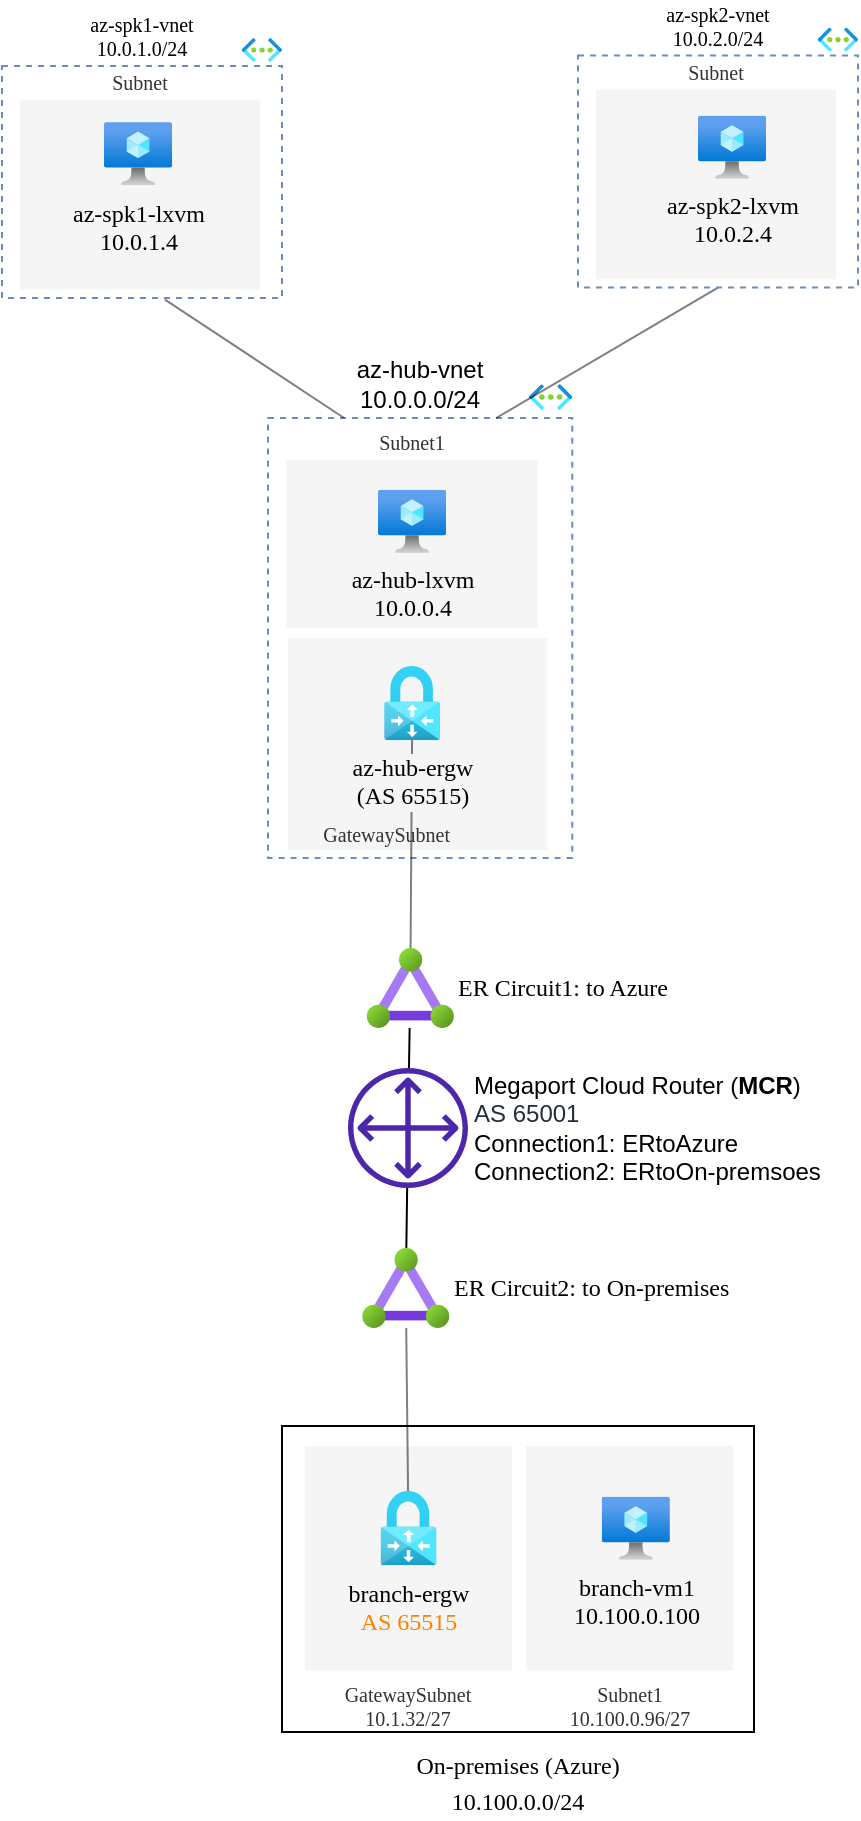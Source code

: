 <mxfile>
    <diagram id="YnsuH4LNzArkPRJicwyz" name="Page-1">
        <mxGraphModel dx="1173" dy="659" grid="0" gridSize="10" guides="1" tooltips="1" connect="1" arrows="1" fold="1" page="1" pageScale="1" pageWidth="850" pageHeight="1100" background="#FFFFFF" math="0" shadow="0">
            <root>
                <mxCell id="0"/>
                <mxCell id="1" parent="0"/>
                <mxCell id="2" value="&lt;font style=&quot;font-size: 12px;&quot;&gt;On-premises (Azure)&lt;br style=&quot;&quot;&gt;10.100.0.0/24&lt;br&gt;&lt;/font&gt;" style="whiteSpace=wrap;html=1;labelBackgroundColor=none;fontFamily=Verdana;fontSize=15;labelPosition=center;verticalLabelPosition=bottom;align=center;verticalAlign=top;" vertex="1" parent="1">
                    <mxGeometry x="313" y="720" width="236" height="153" as="geometry"/>
                </mxCell>
                <mxCell id="3" value="GatewaySubnet&lt;br&gt;10.1.32/27" style="whiteSpace=wrap;html=1;labelBackgroundColor=none;fontFamily=Verdana;fillColor=#f5f5f5;fontColor=#333333;strokeColor=none;fontSize=10;labelPosition=center;verticalLabelPosition=bottom;align=center;verticalAlign=top;" vertex="1" parent="1">
                    <mxGeometry x="324.4" y="730" width="103.69" height="112.19" as="geometry"/>
                </mxCell>
                <mxCell id="4" value="" style="group;fillColor=default;labelPosition=center;verticalLabelPosition=top;align=center;verticalAlign=bottom;container=0;" vertex="1" connectable="0" parent="1">
                    <mxGeometry x="300.55" y="201" width="155" height="250" as="geometry"/>
                </mxCell>
                <mxCell id="5" value="az-hub-vnet&lt;br&gt;10.0.0.0/24" style="whiteSpace=wrap;html=1;fillColor=none;strokeColor=#6c8ebf;dashed=1;labelPosition=center;verticalLabelPosition=top;align=center;verticalAlign=bottom;" vertex="1" parent="1">
                    <mxGeometry x="306" y="216" width="152.14" height="220" as="geometry"/>
                </mxCell>
                <mxCell id="6" value="" style="aspect=fixed;html=1;points=[];align=center;image;fontSize=12;image=img/lib/azure2/networking/Virtual_Networks.svg;dashed=1;" vertex="1" parent="1">
                    <mxGeometry x="436.499" y="199.08" width="21.641" height="12.92" as="geometry"/>
                </mxCell>
                <mxCell id="7" value="GatewaySubnet" style="whiteSpace=wrap;html=1;labelBackgroundColor=none;fontFamily=Verdana;fillColor=#f5f5f5;fontColor=#333333;strokeColor=none;fontSize=10;labelPosition=left;verticalLabelPosition=bottom;align=right;verticalAlign=top;spacingLeft=0;spacingBottom=0;spacingRight=-63;spacing=-18;" vertex="1" parent="1">
                    <mxGeometry x="316" y="326" width="129.61" height="106" as="geometry"/>
                </mxCell>
                <mxCell id="9" value="Subnet1" style="whiteSpace=wrap;html=1;labelBackgroundColor=none;fontFamily=Verdana;fillColor=#f5f5f5;fontColor=#333333;strokeColor=none;fontSize=10;labelPosition=center;verticalLabelPosition=top;align=center;verticalAlign=bottom;" vertex="1" parent="1">
                    <mxGeometry x="315.27" y="237" width="125.56" height="84" as="geometry"/>
                </mxCell>
                <mxCell id="10" style="edgeStyle=none;html=1;fontFamily=Verdana;fontSize=10;entryX=0.5;entryY=0.917;entryDx=0;entryDy=0;entryPerimeter=0;endArrow=none;endFill=0;opacity=50;startArrow=none;" edge="1" parent="1" source="37" target="36">
                    <mxGeometry relative="1" as="geometry"/>
                </mxCell>
                <mxCell id="11" value="ER Circuit2: to On-premises" style="aspect=fixed;html=1;points=[];align=left;image;fontSize=12;image=img/lib/azure2/networking/ExpressRoute_Circuits.svg;labelBackgroundColor=none;fontFamily=Verdana;fillColor=default;labelPosition=right;verticalLabelPosition=middle;verticalAlign=middle;" vertex="1" parent="1">
                    <mxGeometry x="353.01" y="631" width="43.75" height="40" as="geometry"/>
                </mxCell>
                <mxCell id="12" style="edgeStyle=none;html=1;entryX=0.25;entryY=0;entryDx=0;entryDy=0;fontFamily=Verdana;fontSize=10;endArrow=none;endFill=0;opacity=50;exitX=0.582;exitY=1.007;exitDx=0;exitDy=0;exitPerimeter=0;" edge="1" parent="1" source="13" target="5">
                    <mxGeometry relative="1" as="geometry">
                        <mxPoint x="250" y="160" as="sourcePoint"/>
                    </mxGeometry>
                </mxCell>
                <mxCell id="13" value="az-spk1-vnet&lt;br&gt;10.0.1.0/24" style="whiteSpace=wrap;html=1;fillColor=none;strokeColor=#6c8ebf;dashed=1;labelBackgroundColor=none;fontFamily=Verdana;fontSize=10;labelPosition=center;verticalLabelPosition=top;align=center;verticalAlign=bottom;" vertex="1" parent="1">
                    <mxGeometry x="173" y="40" width="140" height="116" as="geometry"/>
                </mxCell>
                <mxCell id="14" value="" style="aspect=fixed;html=1;points=[];align=center;image;fontSize=12;image=img/lib/azure2/networking/Virtual_Networks.svg;dashed=1;labelBackgroundColor=none;fontFamily=Verdana;fillColor=default;" vertex="1" parent="1">
                    <mxGeometry x="292.9" y="26" width="20.1" height="12" as="geometry"/>
                </mxCell>
                <mxCell id="15" value="Subnet" style="whiteSpace=wrap;html=1;labelBackgroundColor=none;fontFamily=Verdana;fillColor=#f5f5f5;fontColor=#333333;strokeColor=none;fontSize=10;labelPosition=center;verticalLabelPosition=top;align=center;verticalAlign=bottom;" vertex="1" parent="1">
                    <mxGeometry x="182" y="57" width="120" height="94.79" as="geometry"/>
                </mxCell>
                <mxCell id="16" value="az-spk1-lxvm&lt;br&gt;10.0.1.4" style="aspect=fixed;html=1;points=[];align=center;image;fontSize=12;image=img/lib/azure2/compute/Virtual_Machine.svg;labelBackgroundColor=none;fontFamily=Verdana;fillColor=default;" vertex="1" parent="1">
                    <mxGeometry x="224.001" y="68.0" width="34.087" height="31.617" as="geometry"/>
                </mxCell>
                <mxCell id="17" style="edgeStyle=none;html=1;exitX=0.5;exitY=1;exitDx=0;exitDy=0;entryX=0.75;entryY=0;entryDx=0;entryDy=0;fontFamily=Verdana;fontSize=10;endArrow=none;endFill=0;opacity=50;" edge="1" parent="1" source="18" target="5">
                    <mxGeometry relative="1" as="geometry"/>
                </mxCell>
                <mxCell id="18" value="az-spk2-vnet&lt;br&gt;10.0.2.0/24" style="whiteSpace=wrap;html=1;fillColor=none;strokeColor=#6c8ebf;dashed=1;labelBackgroundColor=none;fontFamily=Verdana;fontSize=10;labelPosition=center;verticalLabelPosition=top;align=center;verticalAlign=bottom;" vertex="1" parent="1">
                    <mxGeometry x="461" y="34.81" width="140" height="116" as="geometry"/>
                </mxCell>
                <mxCell id="19" value="" style="aspect=fixed;html=1;points=[];align=center;image;fontSize=12;image=img/lib/azure2/networking/Virtual_Networks.svg;dashed=1;labelBackgroundColor=none;fontFamily=Verdana;fillColor=default;" vertex="1" parent="1">
                    <mxGeometry x="580.9" y="20.81" width="20.1" height="12" as="geometry"/>
                </mxCell>
                <mxCell id="20" value="Subnet" style="whiteSpace=wrap;html=1;labelBackgroundColor=none;fontFamily=Verdana;fillColor=#f5f5f5;fontColor=#333333;strokeColor=none;fontSize=10;labelPosition=center;verticalLabelPosition=top;align=center;verticalAlign=bottom;" vertex="1" parent="1">
                    <mxGeometry x="470" y="51.81" width="120" height="94.79" as="geometry"/>
                </mxCell>
                <mxCell id="21" value="branch-ergw&lt;br&gt;&lt;font color=&quot;#ff8000&quot;&gt;AS 65515&lt;/font&gt;" style="aspect=fixed;html=1;points=[];align=center;image;fontSize=12;image=img/lib/azure2/networking/Virtual_Network_Gateways.svg;glass=0;dashed=1;dashPattern=8 8;strokeColor=#E6E6E6;fontColor=#000000;fillColor=#CCCCCC;rounded=0;sketch=1;hachureGap=4;jiggle=2;curveFitting=1;fontFamily=Verdana;labelBackgroundColor=none;" vertex="1" parent="1">
                    <mxGeometry x="362.27" y="752.553" width="27.944" height="37.082" as="geometry"/>
                </mxCell>
                <mxCell id="23" value="Subnet1&lt;br&gt;10.100.0.96/27" style="whiteSpace=wrap;html=1;labelBackgroundColor=none;fontFamily=Verdana;fillColor=#f5f5f5;fontColor=#333333;strokeColor=none;fontSize=10;labelPosition=center;verticalLabelPosition=bottom;align=center;verticalAlign=top;" vertex="1" parent="1">
                    <mxGeometry x="434.96" y="730" width="103.69" height="112.19" as="geometry"/>
                </mxCell>
                <mxCell id="26" value="&lt;span style=&quot;font-weight: normal;&quot;&gt;branch-vm1&lt;br&gt;10.100.0.100&lt;/span&gt;" style="aspect=fixed;html=1;points=[];align=center;image;fontSize=12;image=img/lib/azure2/compute/Virtual_Machine.svg;labelBackgroundColor=none;fontFamily=Verdana;fillColor=default;fontStyle=1" vertex="1" parent="1">
                    <mxGeometry x="472.861" y="755.29" width="34.087" height="31.617" as="geometry"/>
                </mxCell>
                <mxCell id="31" value="" style="edgeStyle=none;html=1;strokeColor=default;fontFamily=Verdana;fontSize=10;fontColor=default;endArrow=none;endFill=0;opacity=50;strokeWidth=1;" edge="1" parent="1" source="21" target="11">
                    <mxGeometry relative="1" as="geometry">
                        <mxPoint x="393.191" y="728" as="targetPoint"/>
                    </mxGeometry>
                </mxCell>
                <mxCell id="34" value="az-spk2-lxvm&lt;br&gt;10.0.2.4" style="aspect=fixed;html=1;points=[];align=center;image;fontSize=12;image=img/lib/azure2/compute/Virtual_Machine.svg;labelBackgroundColor=none;fontFamily=Verdana;fillColor=default;" vertex="1" parent="1">
                    <mxGeometry x="521.001" y="64.81" width="34.087" height="31.617" as="geometry"/>
                </mxCell>
                <mxCell id="35" value="az-hub-lxvm&lt;br&gt;10.0.0.4" style="aspect=fixed;html=1;points=[];align=center;image;fontSize=12;image=img/lib/azure2/compute/Virtual_Machine.svg;labelBackgroundColor=none;fontFamily=Verdana;fillColor=default;" vertex="1" parent="1">
                    <mxGeometry x="361.001" y="251.86" width="34.087" height="31.617" as="geometry"/>
                </mxCell>
                <mxCell id="36" value="az-hub-ergw&lt;br&gt;(AS 65515)" style="aspect=fixed;html=1;points=[];align=center;image;fontSize=12;image=img/lib/azure2/networking/Virtual_Network_Gateways.svg;glass=0;dashed=1;dashPattern=8 8;strokeColor=#E6E6E6;fontColor=#000000;fillColor=#CCCCCC;rounded=0;sketch=1;hachureGap=4;jiggle=2;curveFitting=1;fontFamily=Verdana;labelBackgroundColor=#f5f5f5;fontStyle=0" vertex="1" parent="1">
                    <mxGeometry x="364.08" y="340.003" width="27.944" height="37.082" as="geometry"/>
                </mxCell>
                <mxCell id="43" style="edgeStyle=none;html=1;endArrow=none;endFill=0;" edge="1" parent="1" source="37" target="41">
                    <mxGeometry relative="1" as="geometry"/>
                </mxCell>
                <mxCell id="37" value="ER Circuit1: to Azure" style="aspect=fixed;html=1;points=[];align=left;image;fontSize=12;image=img/lib/azure2/networking/ExpressRoute_Circuits.svg;labelBackgroundColor=none;fontFamily=Verdana;fillColor=default;labelPosition=right;verticalLabelPosition=middle;verticalAlign=middle;" vertex="1" parent="1">
                    <mxGeometry x="355.27" y="481" width="43.75" height="40" as="geometry"/>
                </mxCell>
                <mxCell id="44" style="edgeStyle=none;html=1;endArrow=none;endFill=0;" edge="1" parent="1" source="41" target="11">
                    <mxGeometry relative="1" as="geometry">
                        <mxPoint x="386" y="611" as="targetPoint"/>
                    </mxGeometry>
                </mxCell>
                <mxCell id="41" value="&lt;span style=&quot;color: rgb(0, 0, 0);&quot;&gt;Megaport Cloud Router (&lt;b&gt;MCR&lt;/b&gt;)&lt;br&gt;&lt;/span&gt;AS 65001&lt;br style=&quot;border-color: var(--border-color); color: rgb(0, 0, 0);&quot;&gt;&lt;div style=&quot;border-color: var(--border-color); color: rgb(0, 0, 0);&quot;&gt;&lt;span style=&quot;border-color: var(--border-color); background-color: initial;&quot;&gt;Connection1:&amp;nbsp;&lt;/span&gt;&lt;span style=&quot;border-color: var(--border-color); background-color: initial;&quot;&gt;ERtoAzure&lt;/span&gt;&lt;/div&gt;&lt;div style=&quot;border-color: var(--border-color); color: rgb(0, 0, 0);&quot;&gt;&lt;span style=&quot;border-color: var(--border-color); background-color: initial;&quot;&gt;Connection2: ERtoOn-premsoes&lt;/span&gt;&lt;/div&gt;" style="sketch=0;outlineConnect=0;fontColor=#232F3E;gradientColor=none;fillColor=#4D27AA;strokeColor=none;dashed=0;verticalLabelPosition=middle;verticalAlign=middle;align=left;html=1;fontSize=12;fontStyle=0;aspect=fixed;pointerEvents=1;shape=mxgraph.aws4.customer_gateway;spacingLeft=1;labelPosition=right;" vertex="1" parent="1">
                    <mxGeometry x="346" y="541" width="60" height="60" as="geometry"/>
                </mxCell>
            </root>
        </mxGraphModel>
    </diagram>
</mxfile>